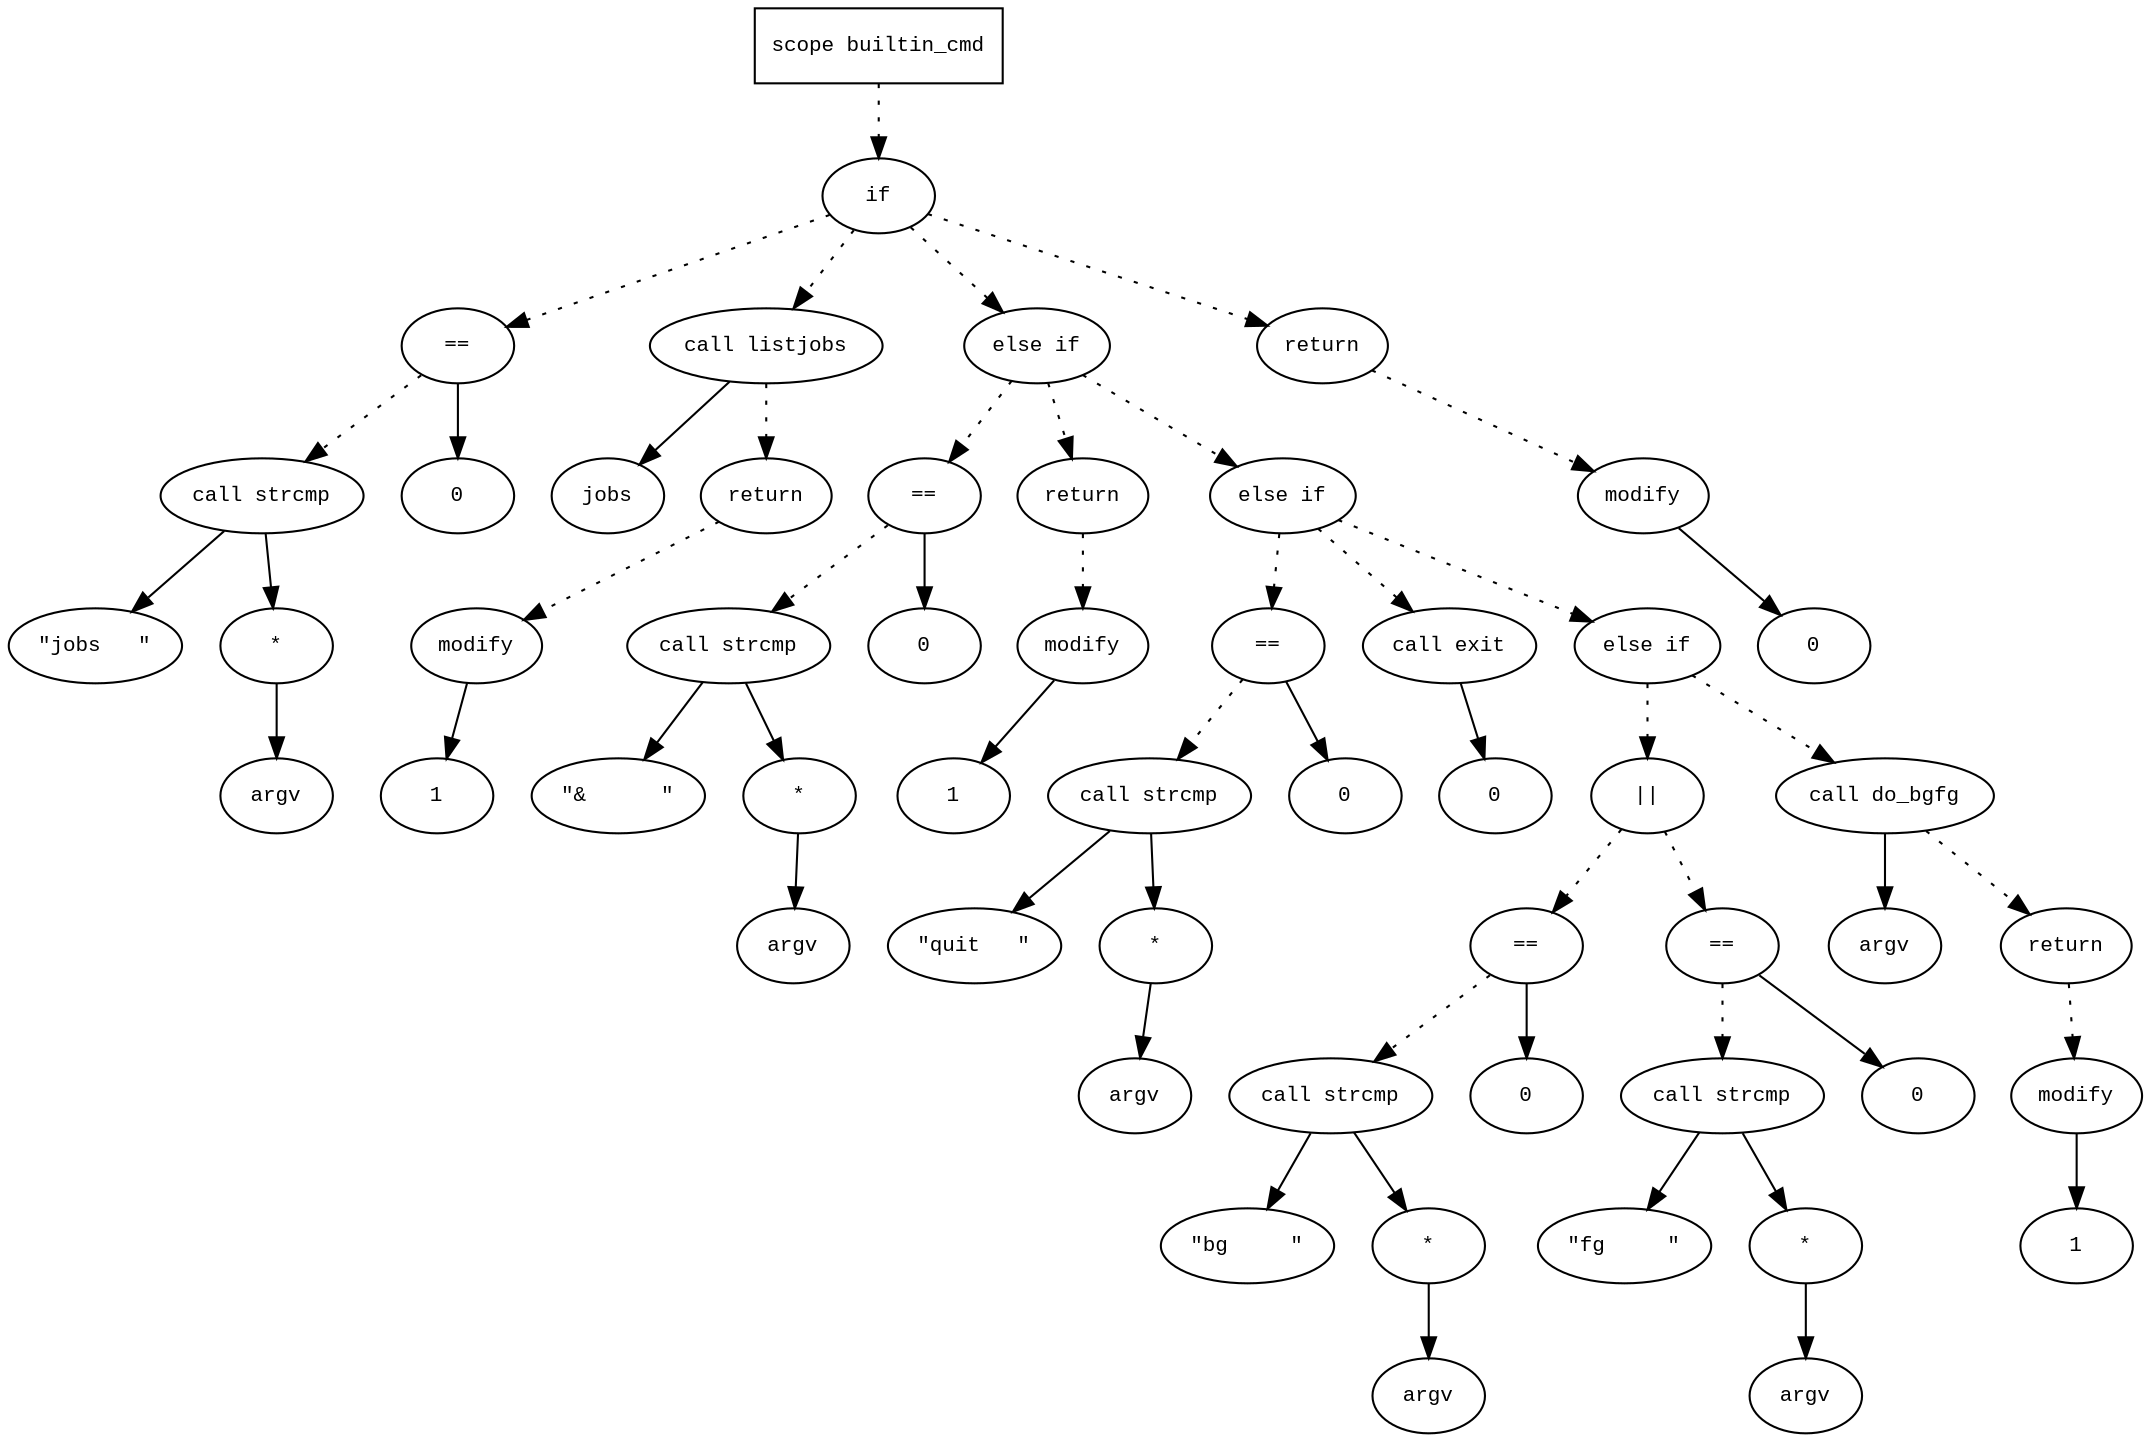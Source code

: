 digraph AST {
  graph [fontname="Times New Roman",fontsize=10];
  node  [fontname="Courier New",fontsize=10];
  edge  [fontname="Times New Roman",fontsize=10];

  node1 [label="scope builtin_cmd",shape=box];
  node2 [label="if",shape=ellipse];
  node1 -> node2 [style=dotted];
  node3 [label="==",shape=ellipse];
  node4 [label="call strcmp",shape=ellipse];
  node5 [label="\"jobs   \"",shape=ellipse];
  node4 -> node5;
  node6 [label="*",shape=ellipse];
  node7 [label="argv",shape=ellipse];
  node6 -> node7;
  node4 -> node6;
  node3 -> node4 [style=dotted];
  node8 [label="0",shape=ellipse];
  node3 -> node8;
  node2 -> node3 [style=dotted];
  node9 [label="call listjobs",shape=ellipse];
  node10 [label="jobs",shape=ellipse];
  node9 -> node10;
  node2 -> node9 [style=dotted];
  node11 [label="return",shape=ellipse];
  node12 [label="modify",shape=ellipse];
  node13 [label="1",shape=ellipse];
  node12 -> node13;
  node11 -> node12 [style=dotted];
  node9 -> node11 [style=dotted];
  node14 [label="else if",shape=ellipse];
  node2 -> node14 [style=dotted];
  node15 [label="==",shape=ellipse];
  node16 [label="call strcmp",shape=ellipse];
  node17 [label="\"&      \"",shape=ellipse];
  node16 -> node17;
  node18 [label="*",shape=ellipse];
  node19 [label="argv",shape=ellipse];
  node18 -> node19;
  node16 -> node18;
  node15 -> node16 [style=dotted];
  node20 [label="0",shape=ellipse];
  node15 -> node20;
  node14 -> node15 [style=dotted];
  node21 [label="return",shape=ellipse];
  node22 [label="modify",shape=ellipse];
  node23 [label="1",shape=ellipse];
  node22 -> node23;
  node21 -> node22 [style=dotted];
  node14 -> node21 [style=dotted];
  node24 [label="else if",shape=ellipse];
  node14 -> node24 [style=dotted];
  node25 [label="==",shape=ellipse];
  node26 [label="call strcmp",shape=ellipse];
  node27 [label="\"quit   \"",shape=ellipse];
  node26 -> node27;
  node28 [label="*",shape=ellipse];
  node29 [label="argv",shape=ellipse];
  node28 -> node29;
  node26 -> node28;
  node25 -> node26 [style=dotted];
  node30 [label="0",shape=ellipse];
  node25 -> node30;
  node24 -> node25 [style=dotted];
  node31 [label="call exit",shape=ellipse];
  node32 [label="0",shape=ellipse];
  node31 -> node32;
  node24 -> node31 [style=dotted];
  node33 [label="else if",shape=ellipse];
  node24 -> node33 [style=dotted];
  node34 [label="||",shape=ellipse];
  node35 [label="==",shape=ellipse];
  node36 [label="call strcmp",shape=ellipse];
  node37 [label="\"bg     \"",shape=ellipse];
  node36 -> node37;
  node38 [label="*",shape=ellipse];
  node39 [label="argv",shape=ellipse];
  node38 -> node39;
  node36 -> node38;
  node35 -> node36 [style=dotted];
  node40 [label="0",shape=ellipse];
  node35 -> node40;
  node34 -> node35 [style=dotted];
  node41 [label="==",shape=ellipse];
  node42 [label="call strcmp",shape=ellipse];
  node43 [label="\"fg     \"",shape=ellipse];
  node42 -> node43;
  node44 [label="*",shape=ellipse];
  node45 [label="argv",shape=ellipse];
  node44 -> node45;
  node42 -> node44;
  node41 -> node42 [style=dotted];
  node46 [label="0",shape=ellipse];
  node41 -> node46;
  node34 -> node41 [style=dotted];
  node33 -> node34 [style=dotted];
  node47 [label="call do_bgfg",shape=ellipse];
  node48 [label="argv",shape=ellipse];
  node47 -> node48;
  node33 -> node47 [style=dotted];
  node49 [label="return",shape=ellipse];
  node50 [label="modify",shape=ellipse];
  node51 [label="1",shape=ellipse];
  node50 -> node51;
  node49 -> node50 [style=dotted];
  node47 -> node49 [style=dotted];
  node52 [label="return",shape=ellipse];
  node53 [label="modify",shape=ellipse];
  node54 [label="0",shape=ellipse];
  node53 -> node54;
  node52 -> node53 [style=dotted];
  node2 -> node52 [style=dotted];
} 